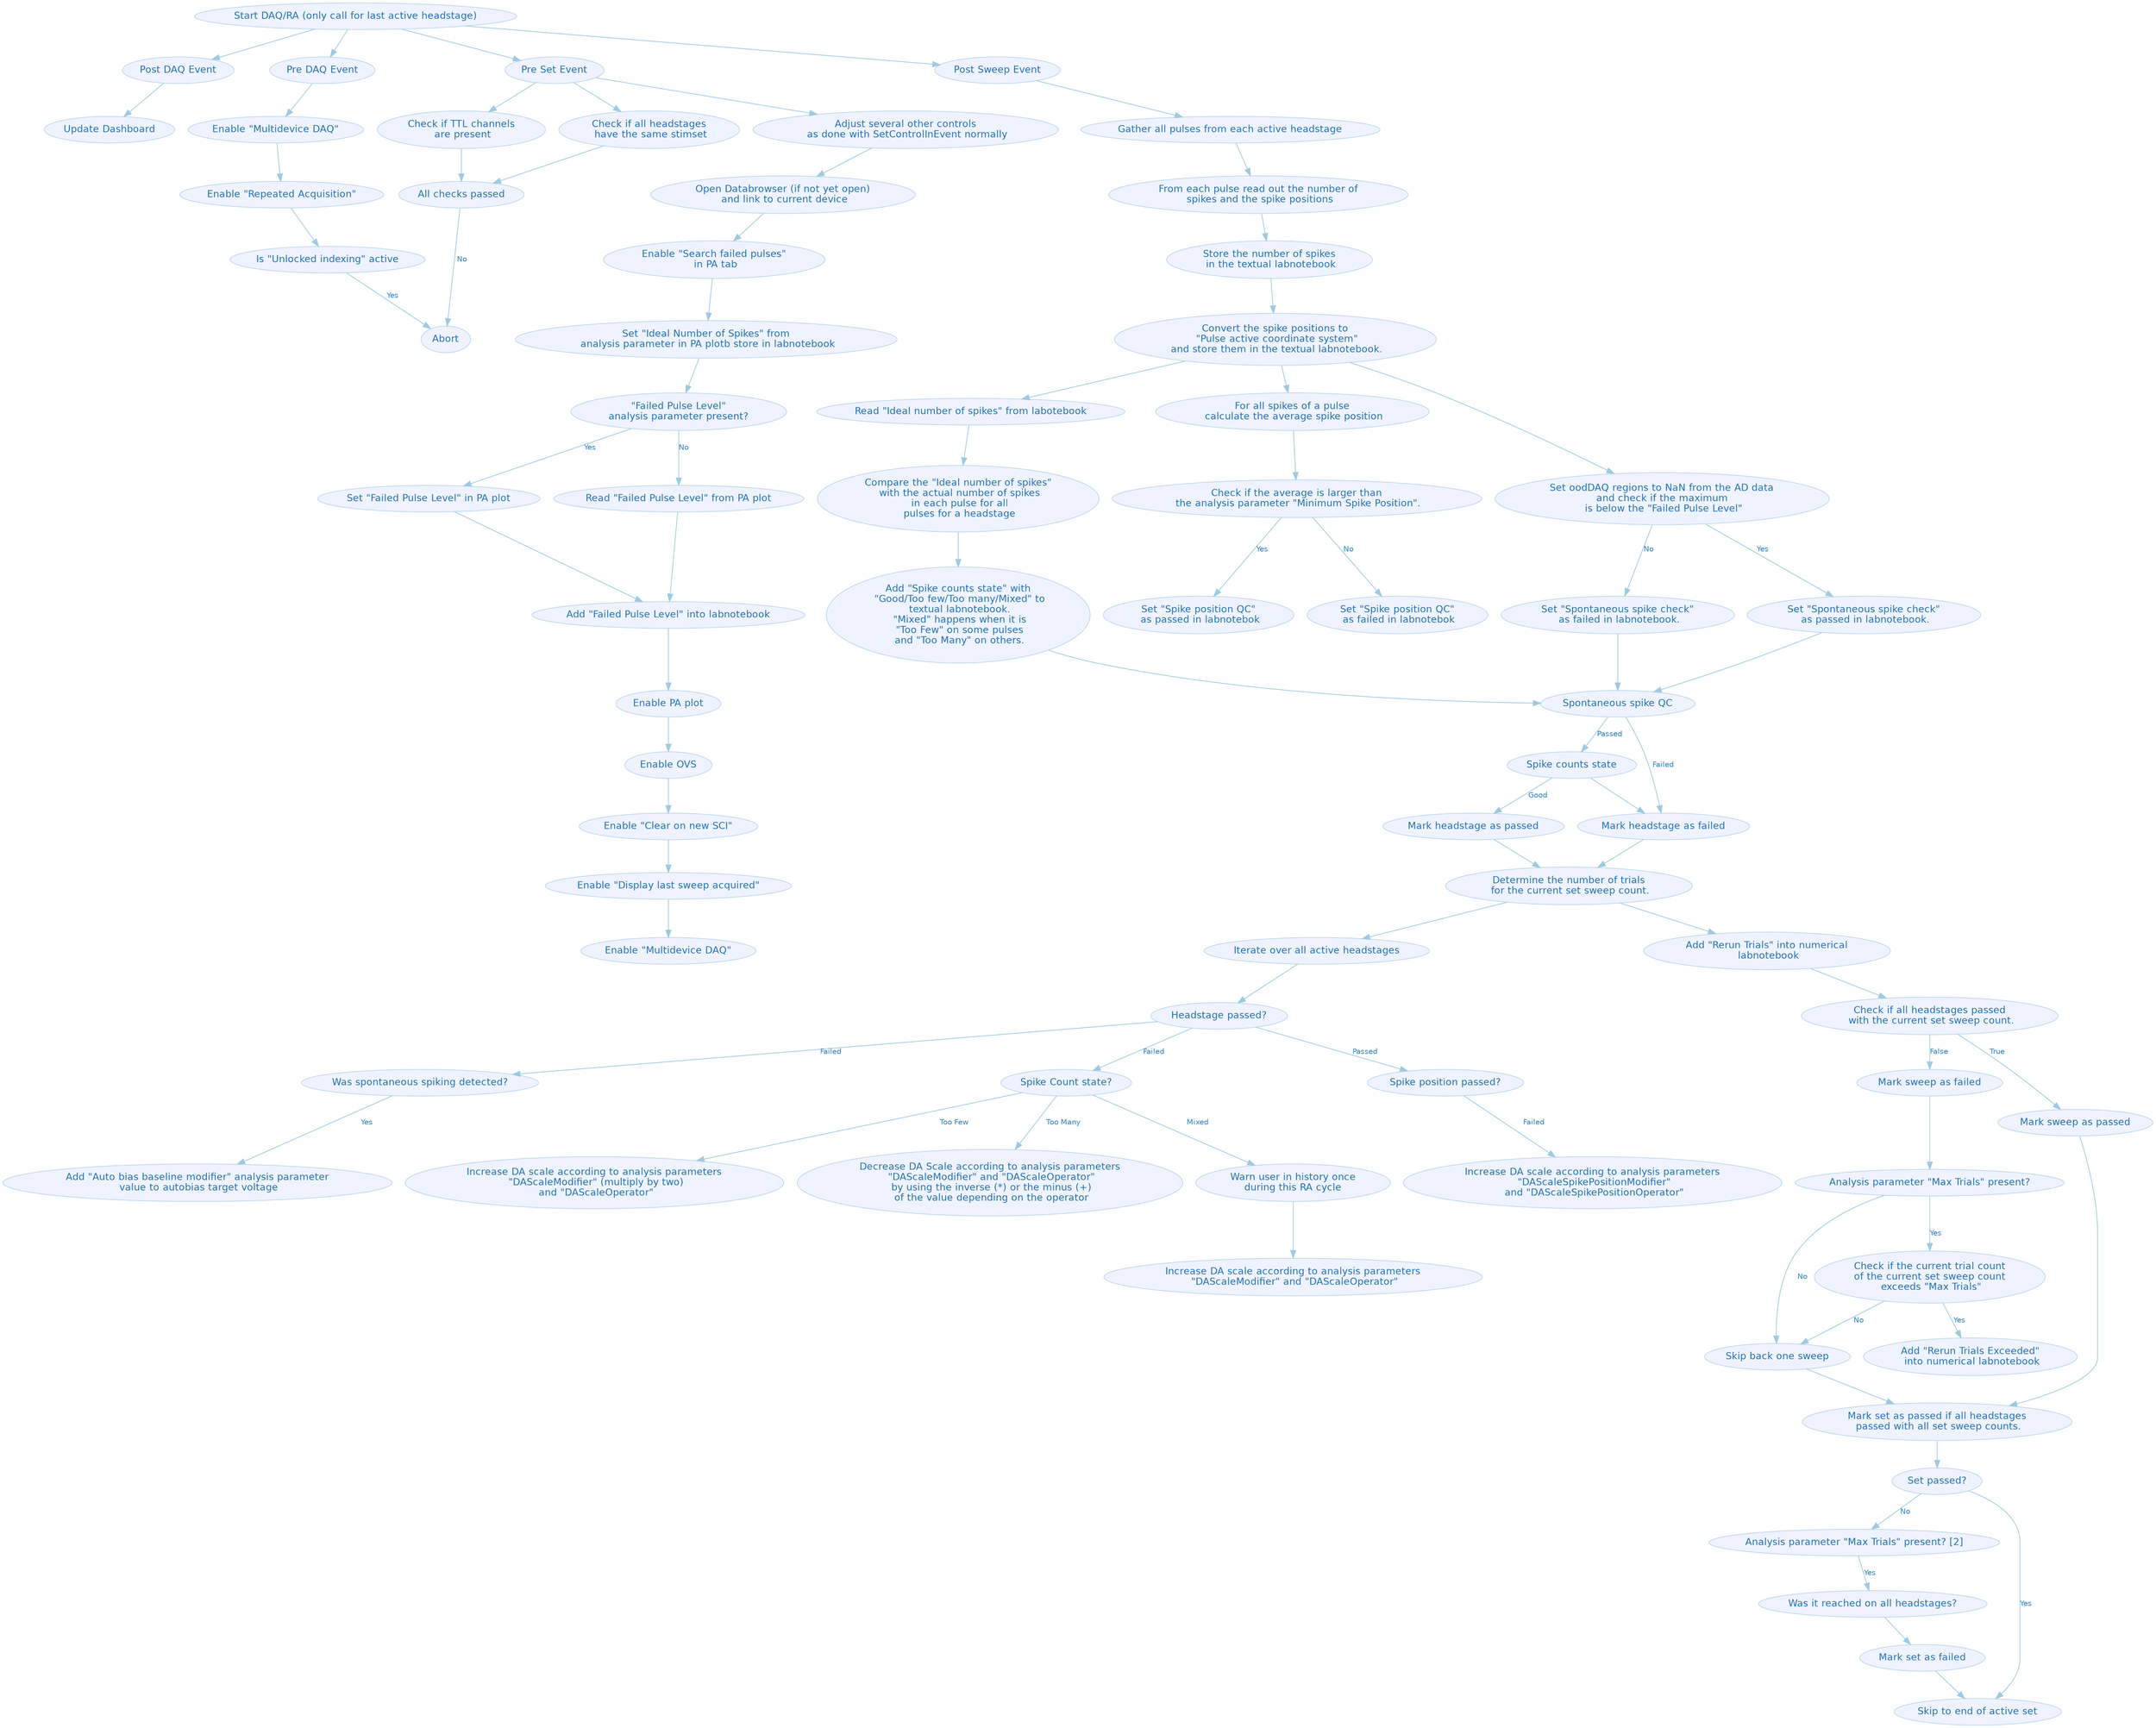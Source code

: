 digraph "G" {
	graph [
		fontsize = "14"
		fontname = "Helvetica"
		fontcolor = "black"
		ratio = "compress"
		penwidth = "0.1"
		compound = "true"
		center = "true"
	]
	node [
		fontsize = "13"
		fontname = "Helvetica"
		fontcolor = "4"
		fillcolor = "1"
		shape = "ellipse"
		style = "filled"
		colorscheme = "blues4"
		color = "2"
	]
	edge [
		fontsize = "10"
		fontname = "Helvetica"
		fontcolor = "3"
		style = "solid"
		comment = "Wildcard edge"
		colorscheme = "blues3"
		color = "2"
	]
	"Start DAQ/RA (only call for last active headstage)" [
		fontsize = "13"
		fontname = "Helvetica"
		fontcolor = "4"
		fillcolor = "1"
		shape = "ellipse"
		style = "filled"
		colorscheme = "blues4"
		color = "2"
	]
	"Post DAQ Event" [
		fontsize = "13"
		fontname = "Helvetica"
		fontcolor = "4"
		fillcolor = "1"
		shape = "ellipse"
		style = "filled"
		colorscheme = "blues4"
		color = "2"
	]
	"Prepare DAQ" [
		colorscheme = "blues4"
		color = "2"
		label = "Pre DAQ Event"
		fontsize = "13"
		fontname = "Helvetica"
		fontcolor = "4"
		fillcolor = "1"
		shape = "ellipse"
		style = "filled"
	]
	"Pre Set Event" [
		fontsize = "13"
		fontname = "Helvetica"
		fontcolor = "4"
		fillcolor = "1"
		shape = "ellipse"
		style = "filled"
		colorscheme = "blues4"
		color = "2"
	]
	"Post Sweep Event" [
		fontsize = "13"
		fontname = "Helvetica"
		fontcolor = "4"
		fillcolor = "1"
		shape = "ellipse"
		style = "filled"
		colorscheme = "blues4"
		color = "2"
	]
	"Enable \"Multidevice DAQ\"" [
		fontsize = "13"
		fontname = "Helvetica"
		fontcolor = "4"
		fillcolor = "1"
		shape = "ellipse"
		style = "filled"
		colorscheme = "blues4"
		color = "2"
	]
	"All checks passed" [
		fontsize = "13"
		fontname = "Helvetica"
		fontcolor = "4"
		fillcolor = "1"
		shape = "ellipse"
		style = "filled"
		colorscheme = "blues4"
		color = "2"
	]
	"Abort" [
		fontsize = "13"
		fontname = "Helvetica"
		fontcolor = "4"
		fillcolor = "1"
		shape = "ellipse"
		style = "filled"
		colorscheme = "blues4"
		color = "2"
	]
	"Update Dashboard" [
		fontsize = "13"
		fontname = "Helvetica"
		fontcolor = "4"
		fillcolor = "1"
		shape = "ellipse"
		style = "filled"
		colorscheme = "blues4"
		color = "2"
	]
	"n34" [
		colorscheme = "blues4"
		color = "2"
		label = "Open Databrowser (if not yet open)\n and link to current device"
		fontsize = "13"
		fontname = "Helvetica"
		fontcolor = "4"
		fillcolor = "1"
		shape = "ellipse"
		style = "filled"
	]
	"n35" [
		colorscheme = "blues4"
		color = "2"
		label = "Enable \"Search failed pulses\"\n in PA tab"
		fontsize = "13"
		fontname = "Helvetica"
		fontcolor = "4"
		fillcolor = "1"
		shape = "ellipse"
		style = "filled"
	]
	"n36" [
		colorscheme = "blues4"
		color = "2"
		label = "Check if TTL channels\n are present"
		fontsize = "13"
		fontname = "Helvetica"
		fontcolor = "4"
		fillcolor = "1"
		shape = "ellipse"
		style = "filled"
	]
	"n38" [
		colorscheme = "blues4"
		color = "2"
		label = "Set \"Ideal Number of Spikes\" from\n analysis parameter in PA plot\b store in labnotebook"
		fontsize = "13"
		fontname = "Helvetica"
		fontcolor = "4"
		fillcolor = "1"
		shape = "ellipse"
		style = "filled"
	]
	"n39" [
		colorscheme = "blues4"
		color = "2"
		label = "Check if all headstages\n have the same stimset"
		fontsize = "13"
		fontname = "Helvetica"
		fontcolor = "4"
		fillcolor = "1"
		shape = "ellipse"
		style = "filled"
	]
	"n40" [
		colorscheme = "blues4"
		color = "2"
		label = "Enable PA plot"
		fontsize = "13"
		fontname = "Helvetica"
		fontcolor = "4"
		fillcolor = "1"
		shape = "ellipse"
		style = "filled"
	]
	"n41" [
		colorscheme = "blues4"
		color = "2"
		label = "Enable \"Display last sweep acquired\""
		fontsize = "13"
		fontname = "Helvetica"
		fontcolor = "4"
		fillcolor = "1"
		shape = "ellipse"
		style = "filled"
	]
	"n42" [
		colorscheme = "blues4"
		color = "2"
		label = "Enable OVS"
		fontsize = "13"
		fontname = "Helvetica"
		fontcolor = "4"
		fillcolor = "1"
		shape = "ellipse"
		style = "filled"
	]
	"n43" [
		colorscheme = "blues4"
		color = "2"
		label = "Enable \"Clear on new SCI\""
		fontsize = "13"
		fontname = "Helvetica"
		fontcolor = "4"
		fillcolor = "1"
		shape = "ellipse"
		style = "filled"
	]
	"n44" [
		colorscheme = "blues4"
		color = "2"
		label = "Adjust several other controls\n as done with SetControlInEvent normally"
		fontsize = "13"
		fontname = "Helvetica"
		fontcolor = "4"
		fillcolor = "1"
		shape = "ellipse"
		style = "filled"
	]
	"n51" [
		colorscheme = "blues4"
		color = "2"
		label = "Check if all headstages passed\n with the current set sweep count."
		fontsize = "13"
		fontname = "Helvetica"
		fontcolor = "4"
		fillcolor = "1"
		shape = "ellipse"
		style = "filled"
	]
	"n52" [
		colorscheme = "blues4"
		color = "2"
		label = "Mark sweep as passed"
		fontsize = "13"
		fontname = "Helvetica"
		fontcolor = "4"
		fillcolor = "1"
		shape = "ellipse"
		style = "filled"
	]
	"n53" [
		colorscheme = "blues4"
		color = "2"
		label = "Mark sweep as failed"
		fontsize = "13"
		fontname = "Helvetica"
		fontcolor = "4"
		fillcolor = "1"
		shape = "ellipse"
		style = "filled"
	]
	"n54" [
		colorscheme = "blues4"
		color = "2"
		label = "Analysis parameter \"Max Trials\" present?"
		fontsize = "13"
		fontname = "Helvetica"
		fontcolor = "4"
		fillcolor = "1"
		shape = "ellipse"
		style = "filled"
	]
	"n55" [
		colorscheme = "blues4"
		color = "2"
		label = "Check if the current trial count\nof the current set sweep count\n exceeds \"Max Trials\""
		fontsize = "13"
		fontname = "Helvetica"
		fontcolor = "4"
		fillcolor = "1"
		shape = "ellipse"
		style = "filled"
	]
	"n56" [
		colorscheme = "blues4"
		color = "2"
		label = "Skip back one sweep"
		fontsize = "13"
		fontname = "Helvetica"
		fontcolor = "4"
		fillcolor = "1"
		shape = "ellipse"
		style = "filled"
	]
	"n57" [
		colorscheme = "blues4"
		color = "2"
		label = "Add \"Rerun Trials Exceeded\"\n into numerical labnotebook"
		fontsize = "13"
		fontname = "Helvetica"
		fontcolor = "4"
		fillcolor = "1"
		shape = "ellipse"
		style = "filled"
	]
	"n58" [
		colorscheme = "blues4"
		color = "2"
		label = "Determine the number of trials\n for the current set sweep count."
		fontsize = "13"
		fontname = "Helvetica"
		fontcolor = "4"
		fillcolor = "1"
		shape = "ellipse"
		style = "filled"
	]
	"n59" [
		colorscheme = "blues4"
		color = "2"
		label = "Add \"Rerun Trials\" into numerical\n labnotebook"
		fontsize = "13"
		fontname = "Helvetica"
		fontcolor = "4"
		fillcolor = "1"
		shape = "ellipse"
		style = "filled"
	]
	"n62" [
		colorscheme = "blues4"
		color = "2"
		label = "Increase DA scale according to analysis parameters\n \"DAScaleModifier\" and \"DAScaleOperator\""
		fontsize = "13"
		fontname = "Helvetica"
		fontcolor = "4"
		fillcolor = "1"
		shape = "ellipse"
		style = "filled"
	]
	"n63" [
		colorscheme = "blues4"
		color = "2"
		label = "Mark set as passed if all headstages\n passed with all set sweep counts."
		fontsize = "13"
		fontname = "Helvetica"
		fontcolor = "4"
		fillcolor = "1"
		shape = "ellipse"
		style = "filled"
	]
	"n65" [
		colorscheme = "blues4"
		color = "2"
		label = "Analysis parameter \"Max Trials\" present? [2]"
		fontsize = "13"
		fontname = "Helvetica"
		fontcolor = "4"
		fillcolor = "1"
		shape = "ellipse"
		style = "filled"
	]
	"n66" [
		colorscheme = "blues4"
		color = "2"
		label = "Was it reached on all headstages?"
		fontsize = "13"
		fontname = "Helvetica"
		fontcolor = "4"
		fillcolor = "1"
		shape = "ellipse"
		style = "filled"
	]
	"n67" [
		colorscheme = "blues4"
		color = "2"
		label = "Mark set as failed"
		fontsize = "13"
		fontname = "Helvetica"
		fontcolor = "4"
		fillcolor = "1"
		shape = "ellipse"
		style = "filled"
	]
	"n68" [
		colorscheme = "blues4"
		color = "2"
		label = "Skip to end of active set"
		fontsize = "13"
		fontname = "Helvetica"
		fontcolor = "4"
		fillcolor = "1"
		shape = "ellipse"
		style = "filled"
	]
	"n70" [
		colorscheme = "blues4"
		color = "2"
		label = "Set passed?"
		fontsize = "13"
		fontname = "Helvetica"
		fontcolor = "4"
		fillcolor = "1"
		shape = "ellipse"
		style = "filled"
	]
	"n45" [
		colorscheme = "blues4"
		color = "2"
		label = "Enable \"Multidevice DAQ\""
		fontsize = "13"
		fontname = "Helvetica"
		fontcolor = "4"
		fillcolor = "1"
		shape = "ellipse"
		style = "filled"
	]
	"n46" [
		colorscheme = "blues4"
		color = "2"
		label = "Enable \"Repeated Acquisition\""
		fontsize = "13"
		fontname = "Helvetica"
		fontcolor = "4"
		fillcolor = "1"
		shape = "ellipse"
		style = "filled"
	]
	"n47" [
		colorscheme = "blues4"
		color = "2"
		label = "Is \"Unlocked indexing\" active"
		fontsize = "13"
		fontname = "Helvetica"
		fontcolor = "4"
		fillcolor = "1"
		shape = "ellipse"
		style = "filled"
	]
	"n69" [
		colorscheme = "blues4"
		color = "2"
		label = "\"Failed Pulse Level\"\nanalysis parameter present?"
		fontsize = "13"
		fontname = "Helvetica"
		fontcolor = "4"
		fillcolor = "1"
		shape = "ellipse"
		style = "filled"
	]
	"n71" [
		colorscheme = "blues4"
		color = "2"
		label = "Read \"Failed Pulse Level\" from PA plot"
		fontsize = "13"
		fontname = "Helvetica"
		fontcolor = "4"
		fillcolor = "1"
		shape = "ellipse"
		style = "filled"
	]
	"n72" [
		colorscheme = "blues4"
		color = "2"
		label = "Set \"Failed Pulse Level\" in PA plot"
		fontsize = "13"
		fontname = "Helvetica"
		fontcolor = "4"
		fillcolor = "1"
		shape = "ellipse"
		style = "filled"
	]
	"n60" [
		colorscheme = "blues4"
		color = "2"
		label = "Add \"Failed Pulse Level\" into labnotebook"
		fontsize = "13"
		fontname = "Helvetica"
		fontcolor = "4"
		fillcolor = "1"
		shape = "ellipse"
		style = "filled"
	]
	"n73" [
		colorscheme = "blues4"
		color = "2"
		label = "Iterate over all active headstages"
		fontsize = "13"
		fontname = "Helvetica"
		fontcolor = "4"
		fillcolor = "1"
		shape = "ellipse"
		style = "filled"
	]
	"n74" [
		colorscheme = "blues4"
		color = "2"
		label = "Was spontaneous spiking detected?"
		fontsize = "13"
		fontname = "Helvetica"
		fontcolor = "4"
		fillcolor = "1"
		shape = "ellipse"
		style = "filled"
	]
	"n75" [
		colorscheme = "blues4"
		color = "2"
		label = "Add \"Auto bias baseline modifier\" analysis parameter\n value to autobias target voltage"
		fontsize = "13"
		fontname = "Helvetica"
		fontcolor = "4"
		fillcolor = "1"
		shape = "ellipse"
		style = "filled"
	]
	"n79" [
		colorscheme = "blues4"
		color = "2"
		label = "Spike Count state?"
		fontsize = "13"
		fontname = "Helvetica"
		fontcolor = "4"
		fillcolor = "1"
		shape = "ellipse"
		style = "filled"
	]
	"n81" [
		colorscheme = "blues4"
		color = "2"
		label = "Decrease DA Scale according to analysis parameters\n \"DAScaleModifier\" and \"DAScaleOperator\"\n by using the inverse (*) or the minus (+)\n of the value depending on the operator"
		fontsize = "13"
		fontname = "Helvetica"
		fontcolor = "4"
		fillcolor = "1"
		shape = "ellipse"
		style = "filled"
	]
	"n82" [
		colorscheme = "blues4"
		color = "2"
		label = "Warn user in history once\nduring this RA cycle"
		fontsize = "13"
		fontname = "Helvetica"
		fontcolor = "4"
		fillcolor = "1"
		shape = "ellipse"
		style = "filled"
	]
	"n83" [
		colorscheme = "blues4"
		color = "2"
		label = "Increase DA scale according to analysis parameters\n \"DAScaleModifier\" (multiply by two)\n and \"DAScaleOperator\""
		fontsize = "13"
		fontname = "Helvetica"
		fontcolor = "4"
		fillcolor = "1"
		shape = "ellipse"
		style = "filled"
	]
	"n77" [
		colorscheme = "blues4"
		color = "2"
		label = "Increase DA scale according to analysis parameters\n \"DAScaleSpikePositionModifier\"\n and \"DAScaleSpikePositionOperator\""
		fontsize = "13"
		fontname = "Helvetica"
		fontcolor = "4"
		fillcolor = "1"
		shape = "ellipse"
		style = "filled"
	]
	"n80" [
		colorscheme = "blues4"
		color = "2"
		label = "Gather all pulses from each active headstage"
		fontsize = "13"
		fontname = "Helvetica"
		fontcolor = "4"
		fillcolor = "1"
		shape = "ellipse"
		style = "filled"
	]
	"n84" [
		colorscheme = "blues4"
		color = "2"
		label = "From each pulse read out the number of\n spikes and the spike positions"
		fontsize = "13"
		fontname = "Helvetica"
		fontcolor = "4"
		fillcolor = "1"
		shape = "ellipse"
		style = "filled"
	]
	"n85" [
		colorscheme = "blues4"
		color = "2"
		label = "Set oodDAQ regions to NaN from the AD data\nand check if the maximum\n is below the \"Failed Pulse Level\""
		fontsize = "13"
		fontname = "Helvetica"
		fontcolor = "4"
		fillcolor = "1"
		shape = "ellipse"
		style = "filled"
	]
	"n86" [
		colorscheme = "blues4"
		color = "2"
		label = "Store the number of spikes\n in the textual labnotebook"
		fontsize = "13"
		fontname = "Helvetica"
		fontcolor = "4"
		fillcolor = "1"
		shape = "ellipse"
		style = "filled"
	]
	"n87" [
		colorscheme = "blues4"
		color = "2"
		label = "Convert the spike positions to\n \"Pulse active coordinate system\"\n and store them in the textual labnotebook."
		fontsize = "13"
		fontname = "Helvetica"
		fontcolor = "4"
		fillcolor = "1"
		shape = "ellipse"
		style = "filled"
	]
	"n61" [
		colorscheme = "blues4"
		color = "2"
		label = "Set \"Spontaneous spike check\"\n as passed in labnotebook."
		fontsize = "13"
		fontname = "Helvetica"
		fontcolor = "4"
		fillcolor = "1"
		shape = "ellipse"
		style = "filled"
	]
	"n64" [
		colorscheme = "blues4"
		color = "2"
		label = "Set \"Spontaneous spike check\"\n as failed in labnotebook."
		fontsize = "13"
		fontname = "Helvetica"
		fontcolor = "4"
		fillcolor = "1"
		shape = "ellipse"
		style = "filled"
	]
	"n78" [
		colorscheme = "blues4"
		color = "2"
		label = "Read \"Ideal number of spikes\" from labotebook"
		fontsize = "13"
		fontname = "Helvetica"
		fontcolor = "4"
		fillcolor = "1"
		shape = "ellipse"
		style = "filled"
	]
	"n89" [
		colorscheme = "blues4"
		color = "2"
		label = "Check if the average is larger than\n the analysis parameter \"Minimum Spike Position\"."
		fontsize = "13"
		fontname = "Helvetica"
		fontcolor = "4"
		fillcolor = "1"
		shape = "ellipse"
		style = "filled"
	]
	"n91" [
		colorscheme = "blues4"
		color = "2"
		label = "Set \"Spike position QC\"\n as failed in labnotebok"
		fontsize = "13"
		fontname = "Helvetica"
		fontcolor = "4"
		fillcolor = "1"
		shape = "ellipse"
		style = "filled"
	]
	"n93" [
		colorscheme = "blues4"
		color = "2"
		label = "Compare the \"Ideal number of spikes\"\n with the actual number of spikes\n in each pulse for all\n pulses for a headstage"
		fontsize = "13"
		fontname = "Helvetica"
		fontcolor = "4"
		fillcolor = "1"
		shape = "ellipse"
		style = "filled"
	]
	"n97" [
		colorscheme = "blues4"
		color = "2"
		label = "Add \"Spike counts state\" with\n \"Good/Too few/Too many/Mixed\" to\n textual labnotebook.\n \"Mixed\" happens when it is\n \"Too Few\" on some pulses\n and \"Too Many\" on others."
		fontsize = "13"
		fontname = "Helvetica"
		fontcolor = "4"
		fillcolor = "1"
		shape = "ellipse"
		style = "filled"
	]
	"n98" [
		colorscheme = "blues4"
		color = "2"
		label = "Set \"Spike position QC\"\n as passed in labnotebok"
		fontsize = "13"
		fontname = "Helvetica"
		fontcolor = "4"
		fillcolor = "1"
		shape = "ellipse"
		style = "filled"
	]
	"n92" [
		colorscheme = "blues4"
		color = "2"
		label = "For all spikes of a pulse\n calculate the average spike position"
		fontsize = "13"
		fontname = "Helvetica"
		fontcolor = "4"
		fillcolor = "1"
		shape = "ellipse"
		style = "filled"
	]
	"n99" [
		colorscheme = "blues4"
		color = "2"
		label = "Spontaneous spike QC"
		fontsize = "13"
		fontname = "Helvetica"
		fontcolor = "4"
		fillcolor = "1"
		shape = "ellipse"
		style = "filled"
	]
	"n100" [
		colorscheme = "blues4"
		color = "2"
		label = "Mark headstage as failed"
		fontsize = "13"
		fontname = "Helvetica"
		fontcolor = "4"
		fillcolor = "1"
		shape = "ellipse"
		style = "filled"
	]
	"n101" [
		colorscheme = "blues4"
		color = "2"
		label = "Spike counts state"
		fontsize = "13"
		fontname = "Helvetica"
		fontcolor = "4"
		fillcolor = "1"
		shape = "ellipse"
		style = "filled"
	]
	"n103" [
		colorscheme = "blues4"
		color = "2"
		label = "Mark headstage as passed"
		fontsize = "13"
		fontname = "Helvetica"
		fontcolor = "4"
		fillcolor = "1"
		shape = "ellipse"
		style = "filled"
	]
	"n88" [
		colorscheme = "blues4"
		color = "2"
		label = "Headstage passed?"
		fontsize = "13"
		fontname = "Helvetica"
		fontcolor = "4"
		fillcolor = "1"
		shape = "ellipse"
		style = "filled"
	]
	"n94" [
		colorscheme = "blues4"
		color = "2"
		label = "Spike position passed?"
		fontsize = "13"
		fontname = "Helvetica"
		fontcolor = "4"
		fillcolor = "1"
		shape = "ellipse"
		style = "filled"
	]
	"Start DAQ/RA (only call for last active headstage)" -> "Post Sweep Event" [
		fontsize = "10"
		fontname = "Helvetica"
		fontcolor = "3"
		style = "solid"
		comment = "Wildcard edge"
		colorscheme = "blues3"
		color = "2"
	]
	"Start DAQ/RA (only call for last active headstage)" -> "Post DAQ Event" [
		fontsize = "10"
		fontname = "Helvetica"
		fontcolor = "3"
		style = "solid"
		comment = "Wildcard edge"
		colorscheme = "blues3"
		color = "2"
	]
	"Start DAQ/RA (only call for last active headstage)" -> "Pre Set Event" [
		fontsize = "10"
		fontname = "Helvetica"
		fontcolor = "3"
		style = "solid"
		comment = "Wildcard edge"
		colorscheme = "blues3"
		color = "2"
	]
	"Start DAQ/RA (only call for last active headstage)" -> "Prepare DAQ" [
		fontsize = "10"
		fontname = "Helvetica"
		fontcolor = "3"
		style = "solid"
		comment = "Wildcard edge"
		colorscheme = "blues3"
		color = "2"
	]
	"All checks passed" -> "Abort" [
		fontsize = "10"
		fontname = "Helvetica"
		fontcolor = "3"
		label = "No"
		style = "solid"
		comment = "Wildcard edge"
		colorscheme = "blues3"
		color = "2"
	]
	"Post DAQ Event" -> "Update Dashboard" [
		fontsize = "10"
		fontname = "Helvetica"
		fontcolor = "3"
		style = "solid"
		comment = "Wildcard edge"
		colorscheme = "blues3"
		color = "2"
	]
	"n34" -> "n35" [
		fontsize = "10"
		fontname = "Helvetica"
		fontcolor = "3"
		style = "solid"
		comment = "Wildcard edge"
		colorscheme = "blues3"
		color = "2"
	]
	"Pre Set Event" -> "n36" [
		fontsize = "10"
		fontname = "Helvetica"
		fontcolor = "3"
		style = "solid"
		comment = "Wildcard edge"
		colorscheme = "blues3"
		color = "2"
	]
	"n35" -> "n38" [
		fontsize = "10"
		fontname = "Helvetica"
		fontcolor = "3"
		style = "solid"
		comment = "Wildcard edge"
		colorscheme = "blues3"
		color = "2"
	]
	"n36" -> "All checks passed" [
		fontsize = "10"
		fontname = "Helvetica"
		fontcolor = "3"
		style = "solid"
		comment = "Wildcard edge"
		colorscheme = "blues3"
		color = "2"
	]
	"n39" -> "All checks passed" [
		fontsize = "10"
		fontname = "Helvetica"
		fontcolor = "3"
		style = "solid"
		comment = "Wildcard edge"
		colorscheme = "blues3"
		color = "2"
	]
	"n42" -> "n43" [
		fontsize = "10"
		fontname = "Helvetica"
		fontcolor = "3"
		style = "solid"
		comment = "Wildcard edge"
		colorscheme = "blues3"
		color = "2"
	]
	"n51" -> "n52" [
		fontsize = "10"
		fontname = "Helvetica"
		fontcolor = "3"
		label = "True"
		style = "solid"
		comment = "Wildcard edge"
		colorscheme = "blues3"
		color = "2"
	]
	"n51" -> "n53" [
		fontsize = "10"
		fontname = "Helvetica"
		fontcolor = "3"
		label = "False"
		style = "solid"
		comment = "Wildcard edge"
		colorscheme = "blues3"
		color = "2"
	]
	"n53" -> "n54" [
		fontsize = "10"
		fontname = "Helvetica"
		fontcolor = "3"
		style = "solid"
		comment = "Wildcard edge"
		colorscheme = "blues3"
		color = "2"
	]
	"n54" -> "n55" [
		fontsize = "10"
		fontname = "Helvetica"
		fontcolor = "3"
		label = "Yes"
		style = "solid"
		comment = "Wildcard edge"
		colorscheme = "blues3"
		color = "2"
	]
	"n54" -> "n56" [
		fontsize = "10"
		fontname = "Helvetica"
		fontcolor = "3"
		label = "No"
		style = "solid"
		comment = "Wildcard edge"
		colorscheme = "blues3"
		color = "2"
	]
	"n55" -> "n56" [
		fontsize = "10"
		fontname = "Helvetica"
		fontcolor = "3"
		label = "No"
		style = "solid"
		comment = "Wildcard edge"
		colorscheme = "blues3"
		color = "2"
	]
	"n55" -> "n57" [
		fontsize = "10"
		fontname = "Helvetica"
		fontcolor = "3"
		label = "Yes"
		style = "solid"
		comment = "Wildcard edge"
		colorscheme = "blues3"
		color = "2"
	]
	"n58" -> "n59" [
		fontsize = "10"
		fontname = "Helvetica"
		fontcolor = "3"
		style = "solid"
		comment = "Wildcard edge"
		colorscheme = "blues3"
		color = "2"
	]
	"n40" -> "n42" [
		fontsize = "10"
		fontname = "Helvetica"
		fontcolor = "3"
		style = "solid"
		comment = "Wildcard edge"
		colorscheme = "blues3"
		color = "2"
	]
	"n43" -> "n41" [
		fontsize = "10"
		fontname = "Helvetica"
		fontcolor = "3"
		style = "solid"
		comment = "Wildcard edge"
		colorscheme = "blues3"
		color = "2"
	]
	"Pre Set Event" -> "n44" [
		fontsize = "10"
		fontname = "Helvetica"
		fontcolor = "3"
		style = "solid"
		comment = "Wildcard edge"
		colorscheme = "blues3"
		color = "2"
	]
	"n44" -> "n34" [
		fontsize = "10"
		fontname = "Helvetica"
		fontcolor = "3"
		style = "solid"
		comment = "Wildcard edge"
		colorscheme = "blues3"
		color = "2"
	]
	"n56" -> "n63" [
		fontsize = "10"
		fontname = "Helvetica"
		fontcolor = "3"
		style = "solid"
		comment = "Wildcard edge"
		colorscheme = "blues3"
		color = "2"
	]
	"n52" -> "n63" [
		fontsize = "10"
		fontname = "Helvetica"
		fontcolor = "3"
		style = "solid"
		comment = "Wildcard edge"
		colorscheme = "blues3"
		color = "2"
	]
	"n65" -> "n66" [
		fontsize = "10"
		fontname = "Helvetica"
		fontcolor = "3"
		label = "Yes"
		style = "solid"
		comment = "Wildcard edge"
		colorscheme = "blues3"
		color = "2"
	]
	"n66" -> "n67" [
		fontsize = "10"
		fontname = "Helvetica"
		fontcolor = "3"
		style = "solid"
		comment = "Wildcard edge"
		colorscheme = "blues3"
		color = "2"
	]
	"n67" -> "n68" [
		fontsize = "10"
		fontname = "Helvetica"
		fontcolor = "3"
		style = "solid"
		comment = "Wildcard edge"
		colorscheme = "blues3"
		color = "2"
	]
	"n63" -> "n70" [
		fontsize = "10"
		fontname = "Helvetica"
		fontcolor = "3"
		style = "solid"
		comment = "Wildcard edge"
		colorscheme = "blues3"
		color = "2"
	]
	"n70" -> "n65" [
		fontsize = "10"
		fontname = "Helvetica"
		fontcolor = "3"
		label = "No"
		style = "solid"
		comment = "Wildcard edge"
		colorscheme = "blues3"
		color = "2"
	]
	"n70" -> "n68" [
		fontsize = "10"
		fontname = "Helvetica"
		fontcolor = "3"
		label = "Yes"
		style = "solid"
		comment = "Wildcard edge"
		colorscheme = "blues3"
		color = "2"
	]
	"Pre Set Event" -> "n39" [
		fontsize = "10"
		fontname = "Helvetica"
		fontcolor = "3"
		style = "solid"
		comment = "Wildcard edge"
		colorscheme = "blues3"
		color = "2"
	]
	"n41" -> "Enable \"Multidevice DAQ\"" [
		fontsize = "10"
		fontname = "Helvetica"
		fontcolor = "3"
		style = "solid"
		comment = "Wildcard edge"
		colorscheme = "blues3"
		color = "2"
	]
	"Prepare DAQ" -> "n45" [
		fontsize = "10"
		fontname = "Helvetica"
		fontcolor = "3"
		style = "solid"
		comment = "Wildcard edge"
		colorscheme = "blues3"
		color = "2"
	]
	"n45" -> "n46" [
		fontsize = "10"
		fontname = "Helvetica"
		fontcolor = "3"
		style = "solid"
		comment = "Wildcard edge"
		colorscheme = "blues3"
		color = "2"
	]
	"n46" -> "n47" [
		fontsize = "10"
		fontname = "Helvetica"
		fontcolor = "3"
		style = "solid"
		comment = "Wildcard edge"
		colorscheme = "blues3"
		color = "2"
	]
	"n47" -> "Abort" [
		fontsize = "10"
		fontname = "Helvetica"
		fontcolor = "3"
		label = "Yes"
		style = "solid"
		comment = "Wildcard edge"
		colorscheme = "blues3"
		color = "2"
	]
	"n69" -> "n71" [
		fontsize = "10"
		fontname = "Helvetica"
		fontcolor = "3"
		label = "No"
		style = "solid"
		comment = "Wildcard edge"
		colorscheme = "blues3"
		color = "2"
	]
	"n69" -> "n72" [
		fontsize = "10"
		fontname = "Helvetica"
		fontcolor = "3"
		label = "Yes"
		style = "solid"
		comment = "Wildcard edge"
		colorscheme = "blues3"
		color = "2"
	]
	"n38" -> "n69" [
		fontsize = "10"
		fontname = "Helvetica"
		fontcolor = "3"
		style = "solid"
		comment = "Wildcard edge"
		colorscheme = "blues3"
		color = "2"
	]
	"n71" -> "n60" [
		fontsize = "10"
		fontname = "Helvetica"
		fontcolor = "3"
		style = "solid"
		comment = "Wildcard edge"
		colorscheme = "blues3"
		color = "2"
	]
	"n72" -> "n60" [
		fontsize = "10"
		fontname = "Helvetica"
		fontcolor = "3"
		style = "solid"
		comment = "Wildcard edge"
		colorscheme = "blues3"
		color = "2"
	]
	"n60" -> "n40" [
		fontsize = "10"
		fontname = "Helvetica"
		fontcolor = "3"
		style = "solid"
		comment = "Wildcard edge"
		colorscheme = "blues3"
		color = "2"
	]
	"n59" -> "n51" [
		fontsize = "10"
		fontname = "Helvetica"
		fontcolor = "3"
		style = "solid"
		comment = "Wildcard edge"
		colorscheme = "blues3"
		color = "2"
	]
	"n74" -> "n75" [
		fontsize = "10"
		fontname = "Helvetica"
		fontcolor = "3"
		label = "Yes"
		style = "solid"
		comment = "Wildcard edge"
		colorscheme = "blues3"
		color = "2"
	]
	"n79" -> "n81" [
		fontsize = "10"
		fontname = "Helvetica"
		fontcolor = "3"
		label = "Too Many"
		style = "solid"
		comment = "Wildcard edge"
		colorscheme = "blues3"
		color = "2"
	]
	"n79" -> "n82" [
		fontsize = "10"
		fontname = "Helvetica"
		fontcolor = "3"
		label = "Mixed"
		style = "solid"
		comment = "Wildcard edge"
		colorscheme = "blues3"
		color = "2"
	]
	"n79" -> "n83" [
		fontsize = "10"
		fontname = "Helvetica"
		fontcolor = "3"
		label = "Too Few"
		style = "solid"
		comment = "Wildcard edge"
		colorscheme = "blues3"
		color = "2"
	]
	"n82" -> "n62" [
		fontsize = "10"
		fontname = "Helvetica"
		fontcolor = "3"
		style = "solid"
		comment = "Wildcard edge"
		colorscheme = "blues3"
		color = "2"
	]
	"n80" -> "n84" [
		fontsize = "10"
		fontname = "Helvetica"
		fontcolor = "3"
		style = "solid"
		comment = "Wildcard edge"
		colorscheme = "blues3"
		color = "2"
	]
	"n87" -> "n85" [
		fontsize = "10"
		fontname = "Helvetica"
		fontcolor = "3"
		style = "solid"
		comment = "Wildcard edge"
		colorscheme = "blues3"
		color = "2"
	]
	"n85" -> "n61" [
		fontsize = "10"
		fontname = "Helvetica"
		fontcolor = "3"
		label = "Yes"
		style = "solid"
		comment = "Wildcard edge"
		colorscheme = "blues3"
		color = "2"
	]
	"n85" -> "n64" [
		fontsize = "10"
		fontname = "Helvetica"
		fontcolor = "3"
		label = "No"
		style = "solid"
		comment = "Wildcard edge"
		colorscheme = "blues3"
		color = "2"
	]
	"n84" -> "n86" [
		fontsize = "10"
		fontname = "Helvetica"
		fontcolor = "3"
		style = "solid"
		comment = "Wildcard edge"
		colorscheme = "blues3"
		color = "2"
	]
	"n86" -> "n87" [
		fontsize = "10"
		fontname = "Helvetica"
		fontcolor = "3"
		style = "solid"
		comment = "Wildcard edge"
		colorscheme = "blues3"
		color = "2"
	]
	"n78" -> "n93" [
		fontsize = "10"
		fontname = "Helvetica"
		fontcolor = "3"
		label = ""
		style = "solid"
		comment = "Wildcard edge"
		colorscheme = "blues3"
		color = "2"
	]
	"n93" -> "n97" [
		fontsize = "10"
		fontname = "Helvetica"
		fontcolor = "3"
		style = "solid"
		comment = "Wildcard edge"
		colorscheme = "blues3"
		color = "2"
	]
	"n87" -> "n78" [
		fontsize = "10"
		fontname = "Helvetica"
		fontcolor = "3"
		style = "solid"
		comment = "Wildcard edge"
		colorscheme = "blues3"
		color = "2"
	]
	"n87" -> "n92" [
		fontsize = "10"
		fontname = "Helvetica"
		fontcolor = "3"
		style = "solid"
		comment = "Wildcard edge"
		colorscheme = "blues3"
		color = "2"
	]
	"n92" -> "n89" [
		fontsize = "10"
		fontname = "Helvetica"
		fontcolor = "3"
		style = "solid"
		comment = "Wildcard edge"
		colorscheme = "blues3"
		color = "2"
	]
	"n89" -> "n91" [
		fontsize = "10"
		fontname = "Helvetica"
		fontcolor = "3"
		label = "No"
		style = "solid"
		comment = "Wildcard edge"
		colorscheme = "blues3"
		color = "2"
	]
	"n89" -> "n98" [
		fontsize = "10"
		fontname = "Helvetica"
		fontcolor = "3"
		label = "Yes"
		style = "solid"
		comment = "Wildcard edge"
		colorscheme = "blues3"
		color = "2"
	]
	"n99" -> "n100" [
		fontsize = "10"
		fontname = "Helvetica"
		fontcolor = "3"
		label = "Failed"
		style = "solid"
		comment = "Wildcard edge"
		colorscheme = "blues3"
		color = "2"
	]
	"n99" -> "n101" [
		fontsize = "10"
		fontname = "Helvetica"
		fontcolor = "3"
		label = "Passed"
		style = "solid"
		comment = "Wildcard edge"
		colorscheme = "blues3"
		color = "2"
	]
	"n101" -> "n100" [
		fontsize = "10"
		fontname = "Helvetica"
		fontcolor = "3"
		label = ""
		style = "solid"
		comment = "Wildcard edge"
		colorscheme = "blues3"
		color = "2"
	]
	"n103" -> "n58" [
		fontsize = "10"
		fontname = "Helvetica"
		fontcolor = "3"
		style = "solid"
		comment = "Wildcard edge"
		colorscheme = "blues3"
		color = "2"
	]
	"n100" -> "n58" [
		fontsize = "10"
		fontname = "Helvetica"
		fontcolor = "3"
		style = "solid"
		comment = "Wildcard edge"
		colorscheme = "blues3"
		color = "2"
	]
	"Post Sweep Event" -> "n80" [
		fontsize = "10"
		fontname = "Helvetica"
		fontcolor = "3"
		style = "solid"
		comment = "Wildcard edge"
		colorscheme = "blues3"
		color = "2"
	]
	"n101" -> "n103" [
		fontsize = "10"
		fontname = "Helvetica"
		fontcolor = "3"
		label = "Good"
		style = "solid"
		comment = "Wildcard edge"
		colorscheme = "blues3"
		color = "2"
	]
	"n73" -> "n88" [
		fontsize = "10"
		fontname = "Helvetica"
		fontcolor = "3"
		style = "solid"
		comment = "Wildcard edge"
		colorscheme = "blues3"
		color = "2"
	]
	"n88" -> "n74" [
		fontsize = "10"
		fontname = "Helvetica"
		fontcolor = "3"
		label = "Failed"
		style = "solid"
		comment = "Wildcard edge"
		colorscheme = "blues3"
		color = "2"
	]
	"n94" -> "n77" [
		fontsize = "10"
		fontname = "Helvetica"
		fontcolor = "3"
		label = "Failed"
		style = "solid"
		comment = "Wildcard edge"
		colorscheme = "blues3"
		color = "2"
	]
	"n88" -> "n79" [
		fontsize = "10"
		fontname = "Helvetica"
		fontcolor = "3"
		label = "Failed"
		style = "solid"
		comment = "Wildcard edge"
		colorscheme = "blues3"
		color = "2"
	]
	"n88" -> "n94" [
		fontsize = "10"
		fontname = "Helvetica"
		fontcolor = "3"
		label = "Passed"
		style = "solid"
		comment = "Wildcard edge"
		colorscheme = "blues3"
		color = "2"
	]
	"n58" -> "n73" [
		fontsize = "10"
		fontname = "Helvetica"
		fontcolor = "3"
		style = "solid"
		comment = "Wildcard edge"
		colorscheme = "blues3"
		color = "2"
	]
	"n97" -> "n99" [
		fontsize = "10"
		fontname = "Helvetica"
		fontcolor = "3"
		style = "solid"
		comment = "Wildcard edge"
		colorscheme = "blues3"
		color = "2"
	]
	"n64" -> "n99" [
		fontsize = "10"
		fontname = "Helvetica"
		fontcolor = "3"
		style = "solid"
		comment = "Wildcard edge"
		colorscheme = "blues3"
		color = "2"
	]
	"n61" -> "n99" [
		fontsize = "10"
		fontname = "Helvetica"
		fontcolor = "3"
		style = "solid"
		comment = "Wildcard edge"
		colorscheme = "blues3"
		color = "2"
	]
}
